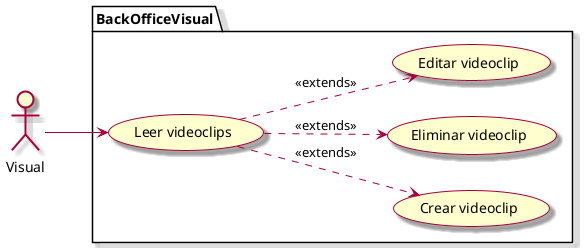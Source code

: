 @startuml CasosDeUsoVisual

skin rose
left to right direction
:Visual: as V

package BackOfficeVisual {
    (Leer videoclips) .-> (Crear videoclip): <<extends>>
    (Leer videoclips) .-> (Eliminar videoclip): <<extends>>
    (Leer videoclips) .-> (Editar videoclip): <<extends>>
}

V --> (Leer videoclips) 
@enduml